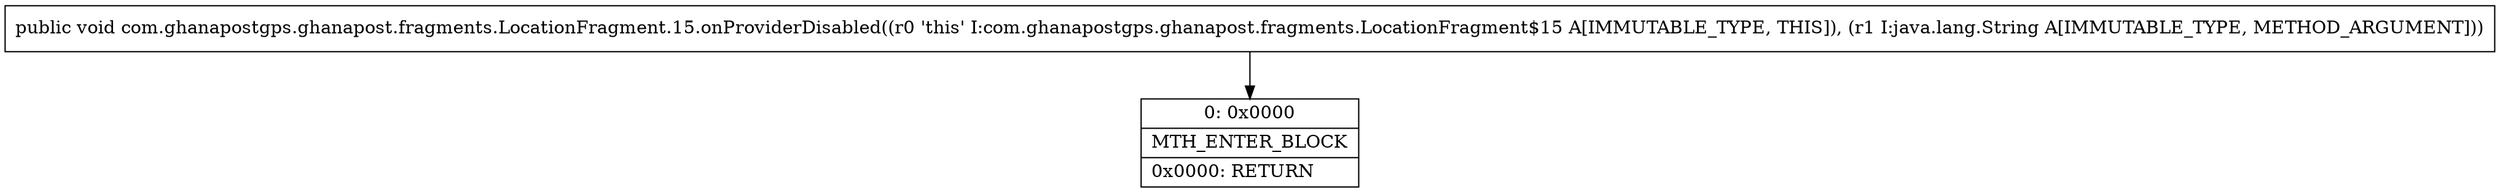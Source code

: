 digraph "CFG forcom.ghanapostgps.ghanapost.fragments.LocationFragment.15.onProviderDisabled(Ljava\/lang\/String;)V" {
Node_0 [shape=record,label="{0\:\ 0x0000|MTH_ENTER_BLOCK\l|0x0000: RETURN   \l}"];
MethodNode[shape=record,label="{public void com.ghanapostgps.ghanapost.fragments.LocationFragment.15.onProviderDisabled((r0 'this' I:com.ghanapostgps.ghanapost.fragments.LocationFragment$15 A[IMMUTABLE_TYPE, THIS]), (r1 I:java.lang.String A[IMMUTABLE_TYPE, METHOD_ARGUMENT])) }"];
MethodNode -> Node_0;
}

